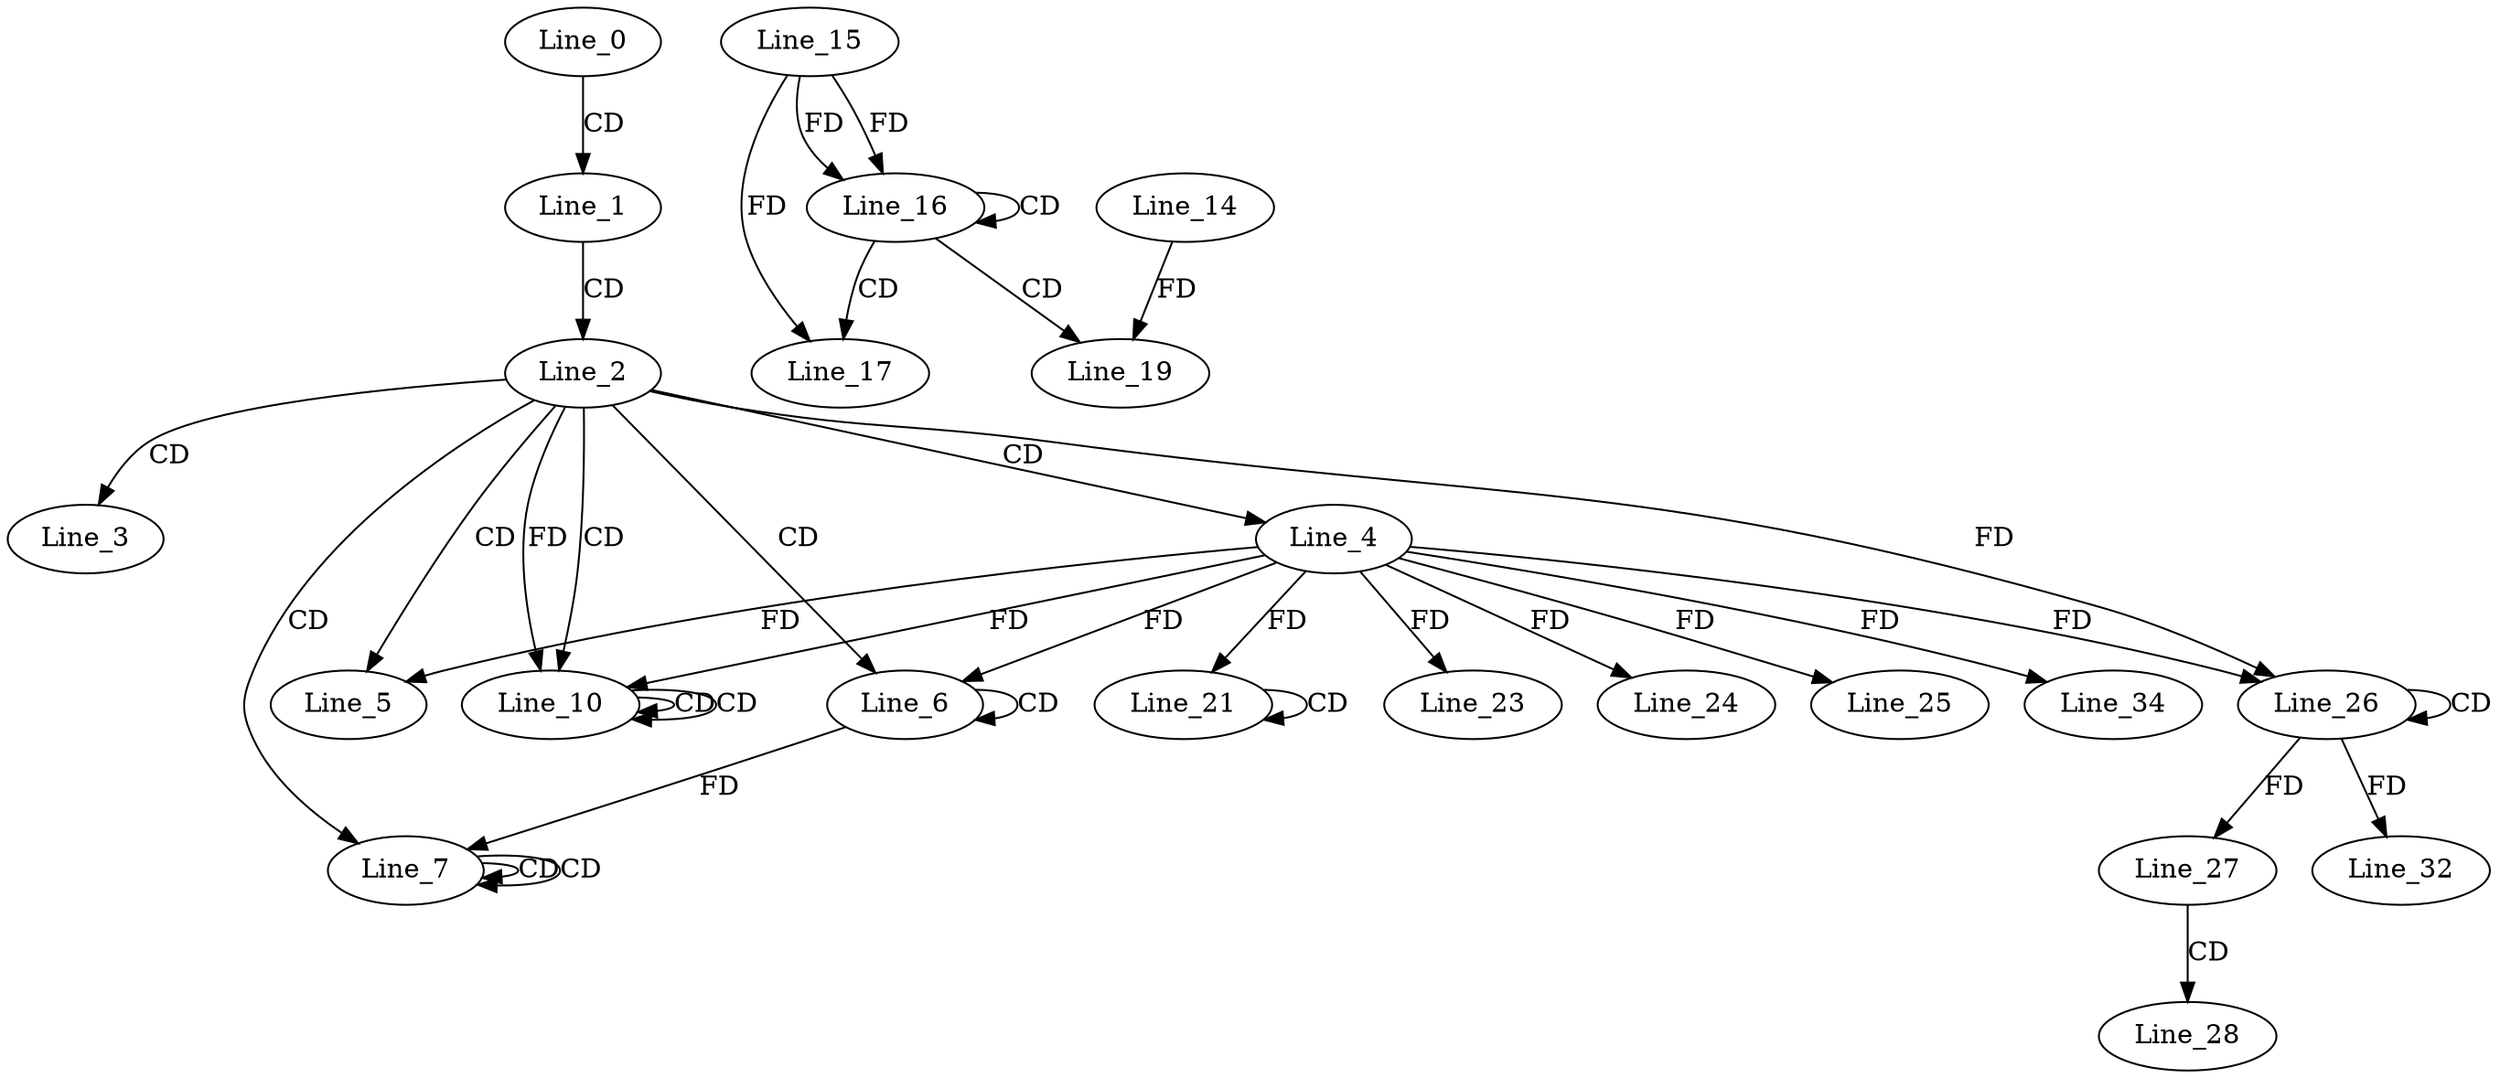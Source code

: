 digraph G {
  Line_0;
  Line_1;
  Line_2;
  Line_3;
  Line_4;
  Line_5;
  Line_6;
  Line_6;
  Line_7;
  Line_7;
  Line_7;
  Line_10;
  Line_10;
  Line_10;
  Line_15;
  Line_16;
  Line_16;
  Line_17;
  Line_19;
  Line_14;
  Line_21;
  Line_21;
  Line_23;
  Line_24;
  Line_25;
  Line_26;
  Line_26;
  Line_27;
  Line_28;
  Line_32;
  Line_34;
  Line_0 -> Line_1 [ label="CD" ];
  Line_1 -> Line_2 [ label="CD" ];
  Line_2 -> Line_3 [ label="CD" ];
  Line_2 -> Line_4 [ label="CD" ];
  Line_2 -> Line_5 [ label="CD" ];
  Line_4 -> Line_5 [ label="FD" ];
  Line_2 -> Line_6 [ label="CD" ];
  Line_6 -> Line_6 [ label="CD" ];
  Line_4 -> Line_6 [ label="FD" ];
  Line_2 -> Line_7 [ label="CD" ];
  Line_7 -> Line_7 [ label="CD" ];
  Line_7 -> Line_7 [ label="CD" ];
  Line_6 -> Line_7 [ label="FD" ];
  Line_2 -> Line_10 [ label="CD" ];
  Line_10 -> Line_10 [ label="CD" ];
  Line_10 -> Line_10 [ label="CD" ];
  Line_4 -> Line_10 [ label="FD" ];
  Line_2 -> Line_10 [ label="FD" ];
  Line_15 -> Line_16 [ label="FD" ];
  Line_16 -> Line_16 [ label="CD" ];
  Line_15 -> Line_16 [ label="FD" ];
  Line_16 -> Line_17 [ label="CD" ];
  Line_15 -> Line_17 [ label="FD" ];
  Line_16 -> Line_19 [ label="CD" ];
  Line_14 -> Line_19 [ label="FD" ];
  Line_21 -> Line_21 [ label="CD" ];
  Line_4 -> Line_21 [ label="FD" ];
  Line_4 -> Line_23 [ label="FD" ];
  Line_4 -> Line_24 [ label="FD" ];
  Line_4 -> Line_25 [ label="FD" ];
  Line_26 -> Line_26 [ label="CD" ];
  Line_4 -> Line_26 [ label="FD" ];
  Line_2 -> Line_26 [ label="FD" ];
  Line_26 -> Line_27 [ label="FD" ];
  Line_27 -> Line_28 [ label="CD" ];
  Line_26 -> Line_32 [ label="FD" ];
  Line_4 -> Line_34 [ label="FD" ];
}

